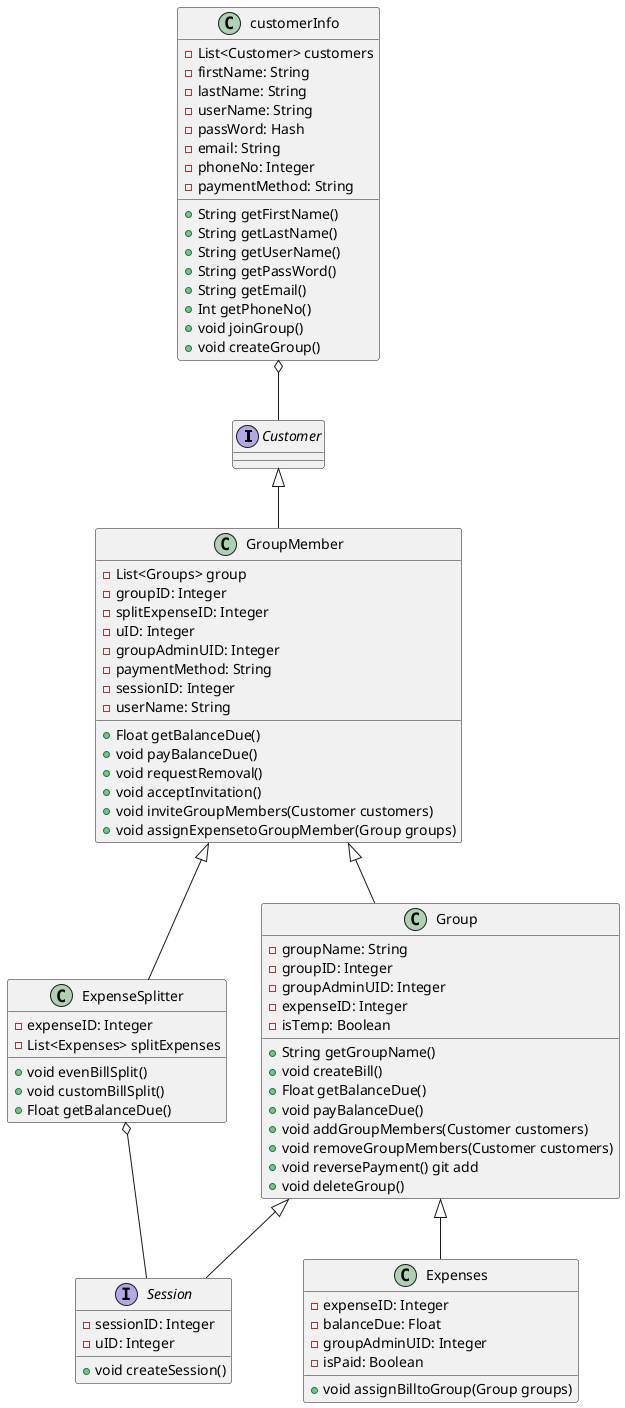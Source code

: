 
@startuml Front end class disgram divvy

interface Customer

interface Session{
  - sessionID: Integer
  - uID: Integer
  + void createSession()
}

class customerInfo{
    - List<Customer> customers
    - firstName: String
    - lastName: String
    - userName: String
    - passWord: Hash
    - email: String
    - phoneNo: Integer
    - paymentMethod: String
    + String getFirstName()
    + String getLastName()
    + String getUserName()
    + String getPassWord()
    + String getEmail()
    + Int getPhoneNo()
    + void joinGroup()
    + void createGroup()
}

class Group{
    - groupName: String
    - groupID: Integer
    - groupAdminUID: Integer
    - expenseID: Integer
    - isTemp: Boolean
    + String getGroupName()
    + void createBill()
    + Float getBalanceDue()
    + void payBalanceDue()
    + void addGroupMembers(Customer customers)
    + void removeGroupMembers(Customer customers)
    + void reversePayment() git add
    + void deleteGroup()

}

class GroupMember{
    - List<Groups> group
    - groupID: Integer
    - splitExpenseID: Integer
    - uID: Integer
    - groupAdminUID: Integer
    - paymentMethod: String
    -sessionID: Integer
    - userName: String
    + Float getBalanceDue()
    + void payBalanceDue()
    + void requestRemoval()
    + void acceptInvitation()
    + void inviteGroupMembers(Customer customers)
    + void assignExpensetoGroupMember(Group groups)
}


class ExpenseSplitter{
    - expenseID: Integer
    - List<Expenses> splitExpenses
    + void evenBillSplit()
    + void customBillSplit()
    + Float getBalanceDue()
}

class Expenses{
    - expenseID: Integer
    - balanceDue: Float
    - groupAdminUID: Integer
    - isPaid: Boolean
    + void assignBilltoGroup(Group groups)
}


customerInfo o-- Customer

ExpenseSplitter o-- Session

Group <|-- Session

GroupMember <|-- Group
Customer <|-- GroupMember
GroupMember <|-- ExpenseSplitter
Group <|-- Expenses


@enduml

